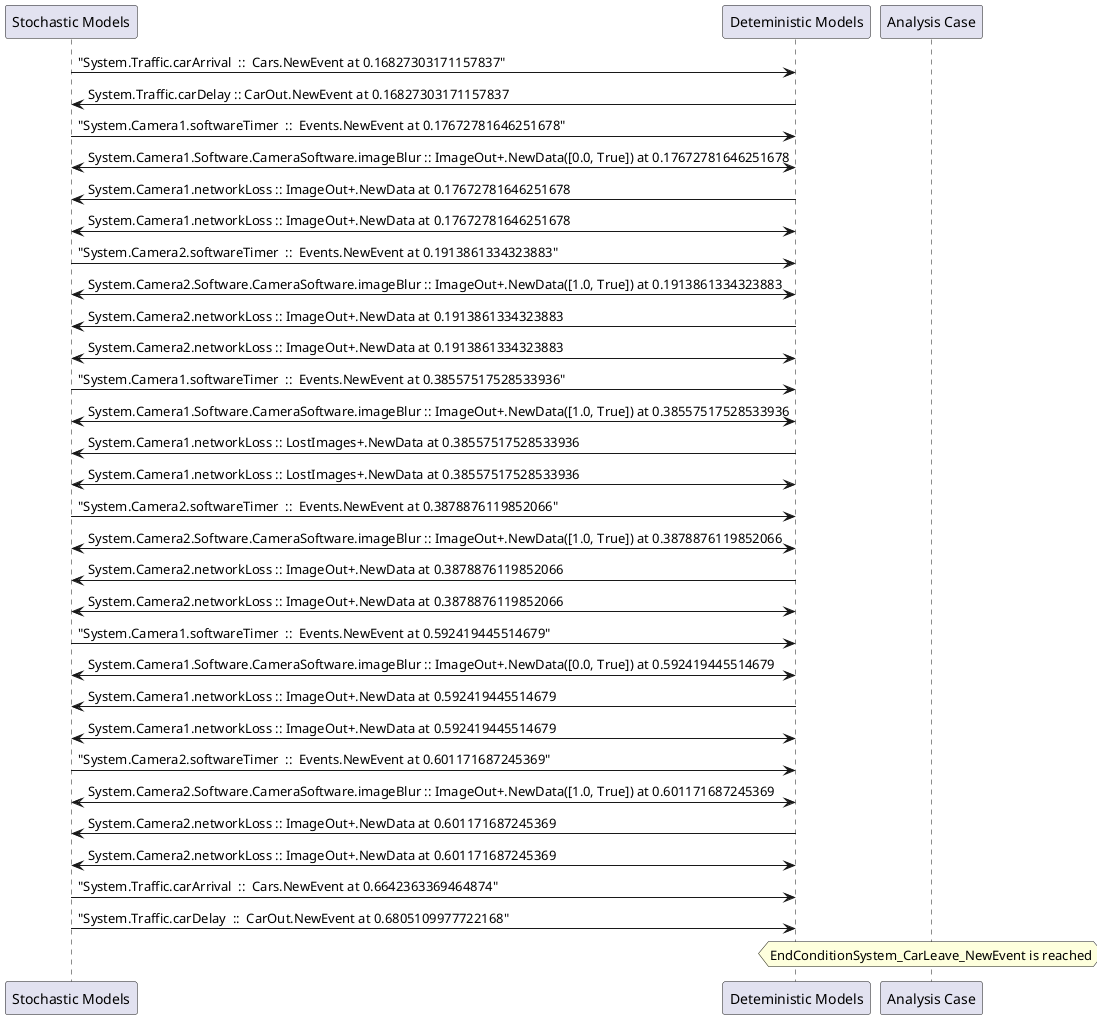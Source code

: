 
	@startuml
	participant "Stochastic Models" as stochmodel
	participant "Deteministic Models" as detmodel
	participant "Analysis Case" as analysis
	{3001_stop} stochmodel -> detmodel : "System.Traffic.carArrival  ::  Cars.NewEvent at 0.16827303171157837"
{3008_start} detmodel -> stochmodel : System.Traffic.carDelay :: CarOut.NewEvent at 0.16827303171157837
{2971_stop} stochmodel -> detmodel : "System.Camera1.softwareTimer  ::  Events.NewEvent at 0.17672781646251678"
detmodel <-> stochmodel : System.Camera1.Software.CameraSoftware.imageBlur :: ImageOut+.NewData([0.0, True]) at 0.17672781646251678
detmodel -> stochmodel : System.Camera1.networkLoss :: ImageOut+.NewData at 0.17672781646251678
detmodel <-> stochmodel : System.Camera1.networkLoss :: ImageOut+.NewData at 0.17672781646251678
{2986_stop} stochmodel -> detmodel : "System.Camera2.softwareTimer  ::  Events.NewEvent at 0.1913861334323883"
detmodel <-> stochmodel : System.Camera2.Software.CameraSoftware.imageBlur :: ImageOut+.NewData([1.0, True]) at 0.1913861334323883
detmodel -> stochmodel : System.Camera2.networkLoss :: ImageOut+.NewData at 0.1913861334323883
detmodel <-> stochmodel : System.Camera2.networkLoss :: ImageOut+.NewData at 0.1913861334323883
{2972_stop} stochmodel -> detmodel : "System.Camera1.softwareTimer  ::  Events.NewEvent at 0.38557517528533936"
detmodel <-> stochmodel : System.Camera1.Software.CameraSoftware.imageBlur :: ImageOut+.NewData([1.0, True]) at 0.38557517528533936
detmodel -> stochmodel : System.Camera1.networkLoss :: LostImages+.NewData at 0.38557517528533936
detmodel <-> stochmodel : System.Camera1.networkLoss :: LostImages+.NewData at 0.38557517528533936
{2987_stop} stochmodel -> detmodel : "System.Camera2.softwareTimer  ::  Events.NewEvent at 0.3878876119852066"
detmodel <-> stochmodel : System.Camera2.Software.CameraSoftware.imageBlur :: ImageOut+.NewData([1.0, True]) at 0.3878876119852066
detmodel -> stochmodel : System.Camera2.networkLoss :: ImageOut+.NewData at 0.3878876119852066
detmodel <-> stochmodel : System.Camera2.networkLoss :: ImageOut+.NewData at 0.3878876119852066
{2973_stop} stochmodel -> detmodel : "System.Camera1.softwareTimer  ::  Events.NewEvent at 0.592419445514679"
detmodel <-> stochmodel : System.Camera1.Software.CameraSoftware.imageBlur :: ImageOut+.NewData([0.0, True]) at 0.592419445514679
detmodel -> stochmodel : System.Camera1.networkLoss :: ImageOut+.NewData at 0.592419445514679
detmodel <-> stochmodel : System.Camera1.networkLoss :: ImageOut+.NewData at 0.592419445514679
{2988_stop} stochmodel -> detmodel : "System.Camera2.softwareTimer  ::  Events.NewEvent at 0.601171687245369"
detmodel <-> stochmodel : System.Camera2.Software.CameraSoftware.imageBlur :: ImageOut+.NewData([1.0, True]) at 0.601171687245369
detmodel -> stochmodel : System.Camera2.networkLoss :: ImageOut+.NewData at 0.601171687245369
detmodel <-> stochmodel : System.Camera2.networkLoss :: ImageOut+.NewData at 0.601171687245369
{3002_stop} stochmodel -> detmodel : "System.Traffic.carArrival  ::  Cars.NewEvent at 0.6642363369464874"
{3008_stop} stochmodel -> detmodel : "System.Traffic.carDelay  ::  CarOut.NewEvent at 0.6805109977722168"
{3008_start} <-> {3008_stop} : delay
hnote over analysis 
EndConditionSystem_CarLeave_NewEvent is reached
endnote
@enduml
